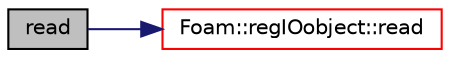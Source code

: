 digraph "read"
{
  bgcolor="transparent";
  edge [fontname="Helvetica",fontsize="10",labelfontname="Helvetica",labelfontsize="10"];
  node [fontname="Helvetica",fontsize="10",shape=record];
  rankdir="LR";
  Node1604 [label="read",height=0.2,width=0.4,color="black", fillcolor="grey75", style="filled", fontcolor="black"];
  Node1604 -> Node1605 [color="midnightblue",fontsize="10",style="solid",fontname="Helvetica"];
  Node1605 [label="Foam::regIOobject::read",height=0.2,width=0.4,color="red",URL="$a27441.html#af816873151ddb0126e98bb2f914d8ed5",tooltip="Read object. "];
}
